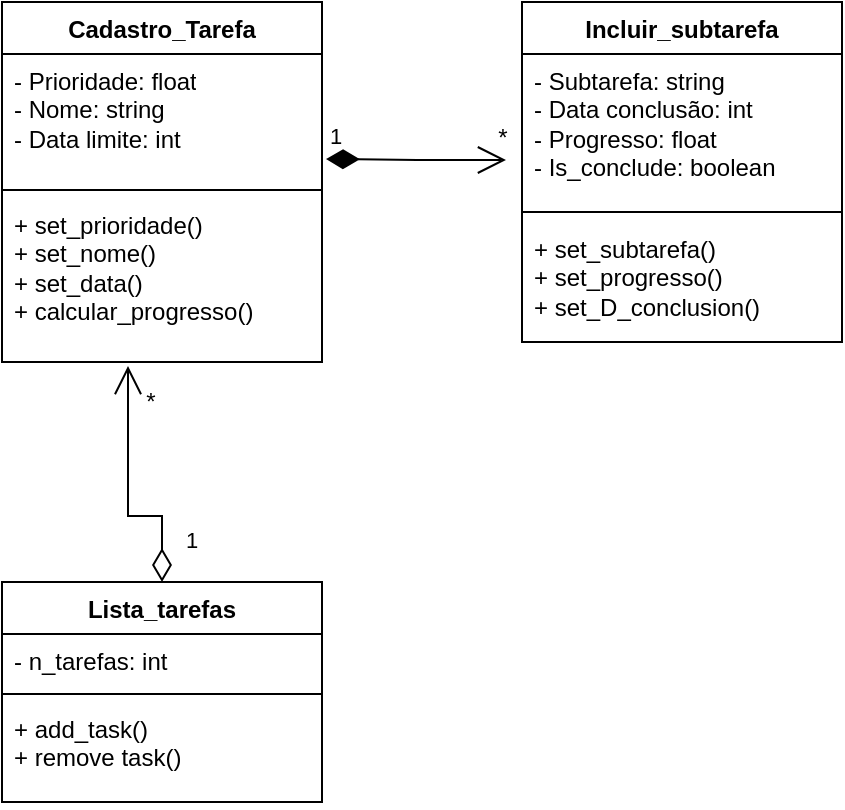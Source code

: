 <mxfile version="26.2.14">
  <diagram name="Página-1" id="g_21G1IJPY-a5tcA5HAr">
    <mxGraphModel dx="872" dy="465" grid="1" gridSize="10" guides="1" tooltips="1" connect="1" arrows="1" fold="1" page="1" pageScale="1" pageWidth="827" pageHeight="1169" background="none" math="0" shadow="0">
      <root>
        <mxCell id="0" />
        <mxCell id="1" parent="0" />
        <mxCell id="oXApKzTXgSc-cDWW8T7z-1" value="Cadastro_Tarefa" style="swimlane;fontStyle=1;align=center;verticalAlign=top;childLayout=stackLayout;horizontal=1;startSize=26;horizontalStack=0;resizeParent=1;resizeParentMax=0;resizeLast=0;collapsible=1;marginBottom=0;whiteSpace=wrap;html=1;" parent="1" vertex="1">
          <mxGeometry x="80" y="280" width="160" height="180" as="geometry">
            <mxRectangle x="330" y="200" width="70" height="30" as="alternateBounds" />
          </mxGeometry>
        </mxCell>
        <mxCell id="oXApKzTXgSc-cDWW8T7z-2" value="&lt;div&gt;- Prioridade: float&lt;/div&gt;- Nome: string&lt;div&gt;- Data limite: int&lt;/div&gt;&lt;div&gt;&lt;div&gt;&lt;br&gt;&lt;div&gt;&lt;br&gt;&lt;/div&gt;&lt;/div&gt;&lt;/div&gt;" style="text;strokeColor=none;fillColor=none;align=left;verticalAlign=top;spacingLeft=4;spacingRight=4;overflow=hidden;rotatable=0;points=[[0,0.5],[1,0.5]];portConstraint=eastwest;whiteSpace=wrap;html=1;" parent="oXApKzTXgSc-cDWW8T7z-1" vertex="1">
          <mxGeometry y="26" width="160" height="64" as="geometry" />
        </mxCell>
        <mxCell id="oXApKzTXgSc-cDWW8T7z-3" value="" style="line;strokeWidth=1;fillColor=none;align=left;verticalAlign=middle;spacingTop=-1;spacingLeft=3;spacingRight=3;rotatable=0;labelPosition=right;points=[];portConstraint=eastwest;strokeColor=inherit;" parent="oXApKzTXgSc-cDWW8T7z-1" vertex="1">
          <mxGeometry y="90" width="160" height="8" as="geometry" />
        </mxCell>
        <mxCell id="oXApKzTXgSc-cDWW8T7z-4" value="+ set_prioridade()&lt;div&gt;+ set_nome()&lt;/div&gt;&lt;div&gt;+ set_data()&lt;/div&gt;&lt;div&gt;+ calcular_progresso()&lt;/div&gt;" style="text;strokeColor=none;fillColor=none;align=left;verticalAlign=top;spacingLeft=4;spacingRight=4;overflow=hidden;rotatable=0;points=[[0,0.5],[1,0.5]];portConstraint=eastwest;whiteSpace=wrap;html=1;" parent="oXApKzTXgSc-cDWW8T7z-1" vertex="1">
          <mxGeometry y="98" width="160" height="82" as="geometry" />
        </mxCell>
        <mxCell id="H61qZxMF-_phB7Sc0iAN-9" value="Incluir_subtarefa" style="swimlane;fontStyle=1;align=center;verticalAlign=top;childLayout=stackLayout;horizontal=1;startSize=26;horizontalStack=0;resizeParent=1;resizeParentMax=0;resizeLast=0;collapsible=1;marginBottom=0;whiteSpace=wrap;html=1;" vertex="1" parent="1">
          <mxGeometry x="340" y="280" width="160" height="170" as="geometry" />
        </mxCell>
        <mxCell id="H61qZxMF-_phB7Sc0iAN-10" value="- Subtarefa: string&lt;div&gt;- Data conclusão: int&lt;br&gt;&lt;div&gt;- Progresso: float&lt;/div&gt;&lt;/div&gt;&lt;div&gt;- Is_conclude: boolean&lt;/div&gt;" style="text;strokeColor=none;fillColor=none;align=left;verticalAlign=top;spacingLeft=4;spacingRight=4;overflow=hidden;rotatable=0;points=[[0,0.5],[1,0.5]];portConstraint=eastwest;whiteSpace=wrap;html=1;" vertex="1" parent="H61qZxMF-_phB7Sc0iAN-9">
          <mxGeometry y="26" width="160" height="74" as="geometry" />
        </mxCell>
        <mxCell id="H61qZxMF-_phB7Sc0iAN-11" value="" style="line;strokeWidth=1;fillColor=none;align=left;verticalAlign=middle;spacingTop=-1;spacingLeft=3;spacingRight=3;rotatable=0;labelPosition=right;points=[];portConstraint=eastwest;strokeColor=inherit;" vertex="1" parent="H61qZxMF-_phB7Sc0iAN-9">
          <mxGeometry y="100" width="160" height="10" as="geometry" />
        </mxCell>
        <mxCell id="H61qZxMF-_phB7Sc0iAN-12" value="+ set_subtarefa()&lt;div&gt;+ set_progresso()&lt;/div&gt;&lt;div&gt;+ set_D_conclusion()&lt;/div&gt;" style="text;strokeColor=none;fillColor=none;align=left;verticalAlign=top;spacingLeft=4;spacingRight=4;overflow=hidden;rotatable=0;points=[[0,0.5],[1,0.5]];portConstraint=eastwest;whiteSpace=wrap;html=1;" vertex="1" parent="H61qZxMF-_phB7Sc0iAN-9">
          <mxGeometry y="110" width="160" height="60" as="geometry" />
        </mxCell>
        <mxCell id="H61qZxMF-_phB7Sc0iAN-21" value="1" style="endArrow=open;html=1;endSize=12;startArrow=diamondThin;startSize=14;startFill=1;edgeStyle=orthogonalEdgeStyle;align=left;verticalAlign=bottom;rounded=0;" edge="1" parent="1">
          <mxGeometry x="-1" y="3" relative="1" as="geometry">
            <mxPoint x="242" y="358.5" as="sourcePoint" />
            <mxPoint x="332" y="359" as="targetPoint" />
          </mxGeometry>
        </mxCell>
        <mxCell id="H61qZxMF-_phB7Sc0iAN-22" value="*" style="text;html=1;align=center;verticalAlign=middle;resizable=0;points=[];autosize=1;strokeColor=none;fillColor=none;" vertex="1" parent="1">
          <mxGeometry x="315" y="333" width="30" height="30" as="geometry" />
        </mxCell>
        <mxCell id="H61qZxMF-_phB7Sc0iAN-23" value="Lista_tarefas&lt;div&gt;&lt;br&gt;&lt;/div&gt;" style="swimlane;fontStyle=1;align=center;verticalAlign=top;childLayout=stackLayout;horizontal=1;startSize=26;horizontalStack=0;resizeParent=1;resizeParentMax=0;resizeLast=0;collapsible=1;marginBottom=0;whiteSpace=wrap;html=1;" vertex="1" parent="1">
          <mxGeometry x="80" y="570" width="160" height="110" as="geometry" />
        </mxCell>
        <mxCell id="H61qZxMF-_phB7Sc0iAN-24" value="&lt;div&gt;- n_tarefas: int&lt;/div&gt;" style="text;strokeColor=none;fillColor=none;align=left;verticalAlign=top;spacingLeft=4;spacingRight=4;overflow=hidden;rotatable=0;points=[[0,0.5],[1,0.5]];portConstraint=eastwest;whiteSpace=wrap;html=1;" vertex="1" parent="H61qZxMF-_phB7Sc0iAN-23">
          <mxGeometry y="26" width="160" height="26" as="geometry" />
        </mxCell>
        <mxCell id="H61qZxMF-_phB7Sc0iAN-25" value="" style="line;strokeWidth=1;fillColor=none;align=left;verticalAlign=middle;spacingTop=-1;spacingLeft=3;spacingRight=3;rotatable=0;labelPosition=right;points=[];portConstraint=eastwest;strokeColor=inherit;" vertex="1" parent="H61qZxMF-_phB7Sc0iAN-23">
          <mxGeometry y="52" width="160" height="8" as="geometry" />
        </mxCell>
        <mxCell id="H61qZxMF-_phB7Sc0iAN-26" value="+ add_task()&lt;div&gt;+ remove task()&lt;/div&gt;" style="text;strokeColor=none;fillColor=none;align=left;verticalAlign=top;spacingLeft=4;spacingRight=4;overflow=hidden;rotatable=0;points=[[0,0.5],[1,0.5]];portConstraint=eastwest;whiteSpace=wrap;html=1;" vertex="1" parent="H61qZxMF-_phB7Sc0iAN-23">
          <mxGeometry y="60" width="160" height="50" as="geometry" />
        </mxCell>
        <mxCell id="H61qZxMF-_phB7Sc0iAN-38" value="1" style="endArrow=open;html=1;endSize=12;startArrow=diamondThin;startSize=14;startFill=0;edgeStyle=orthogonalEdgeStyle;align=left;verticalAlign=bottom;rounded=0;exitX=0.5;exitY=0;exitDx=0;exitDy=0;" edge="1" parent="1" source="H61qZxMF-_phB7Sc0iAN-23">
          <mxGeometry x="-0.802" y="-10" relative="1" as="geometry">
            <mxPoint x="144" y="537" as="sourcePoint" />
            <mxPoint x="143" y="462" as="targetPoint" />
            <Array as="points">
              <mxPoint x="160" y="537" />
              <mxPoint x="143" y="537" />
            </Array>
            <mxPoint as="offset" />
          </mxGeometry>
        </mxCell>
        <mxCell id="H61qZxMF-_phB7Sc0iAN-39" value="*" style="text;html=1;align=center;verticalAlign=middle;resizable=0;points=[];autosize=1;strokeColor=none;fillColor=none;" vertex="1" parent="1">
          <mxGeometry x="139" y="465" width="30" height="30" as="geometry" />
        </mxCell>
      </root>
    </mxGraphModel>
  </diagram>
</mxfile>
